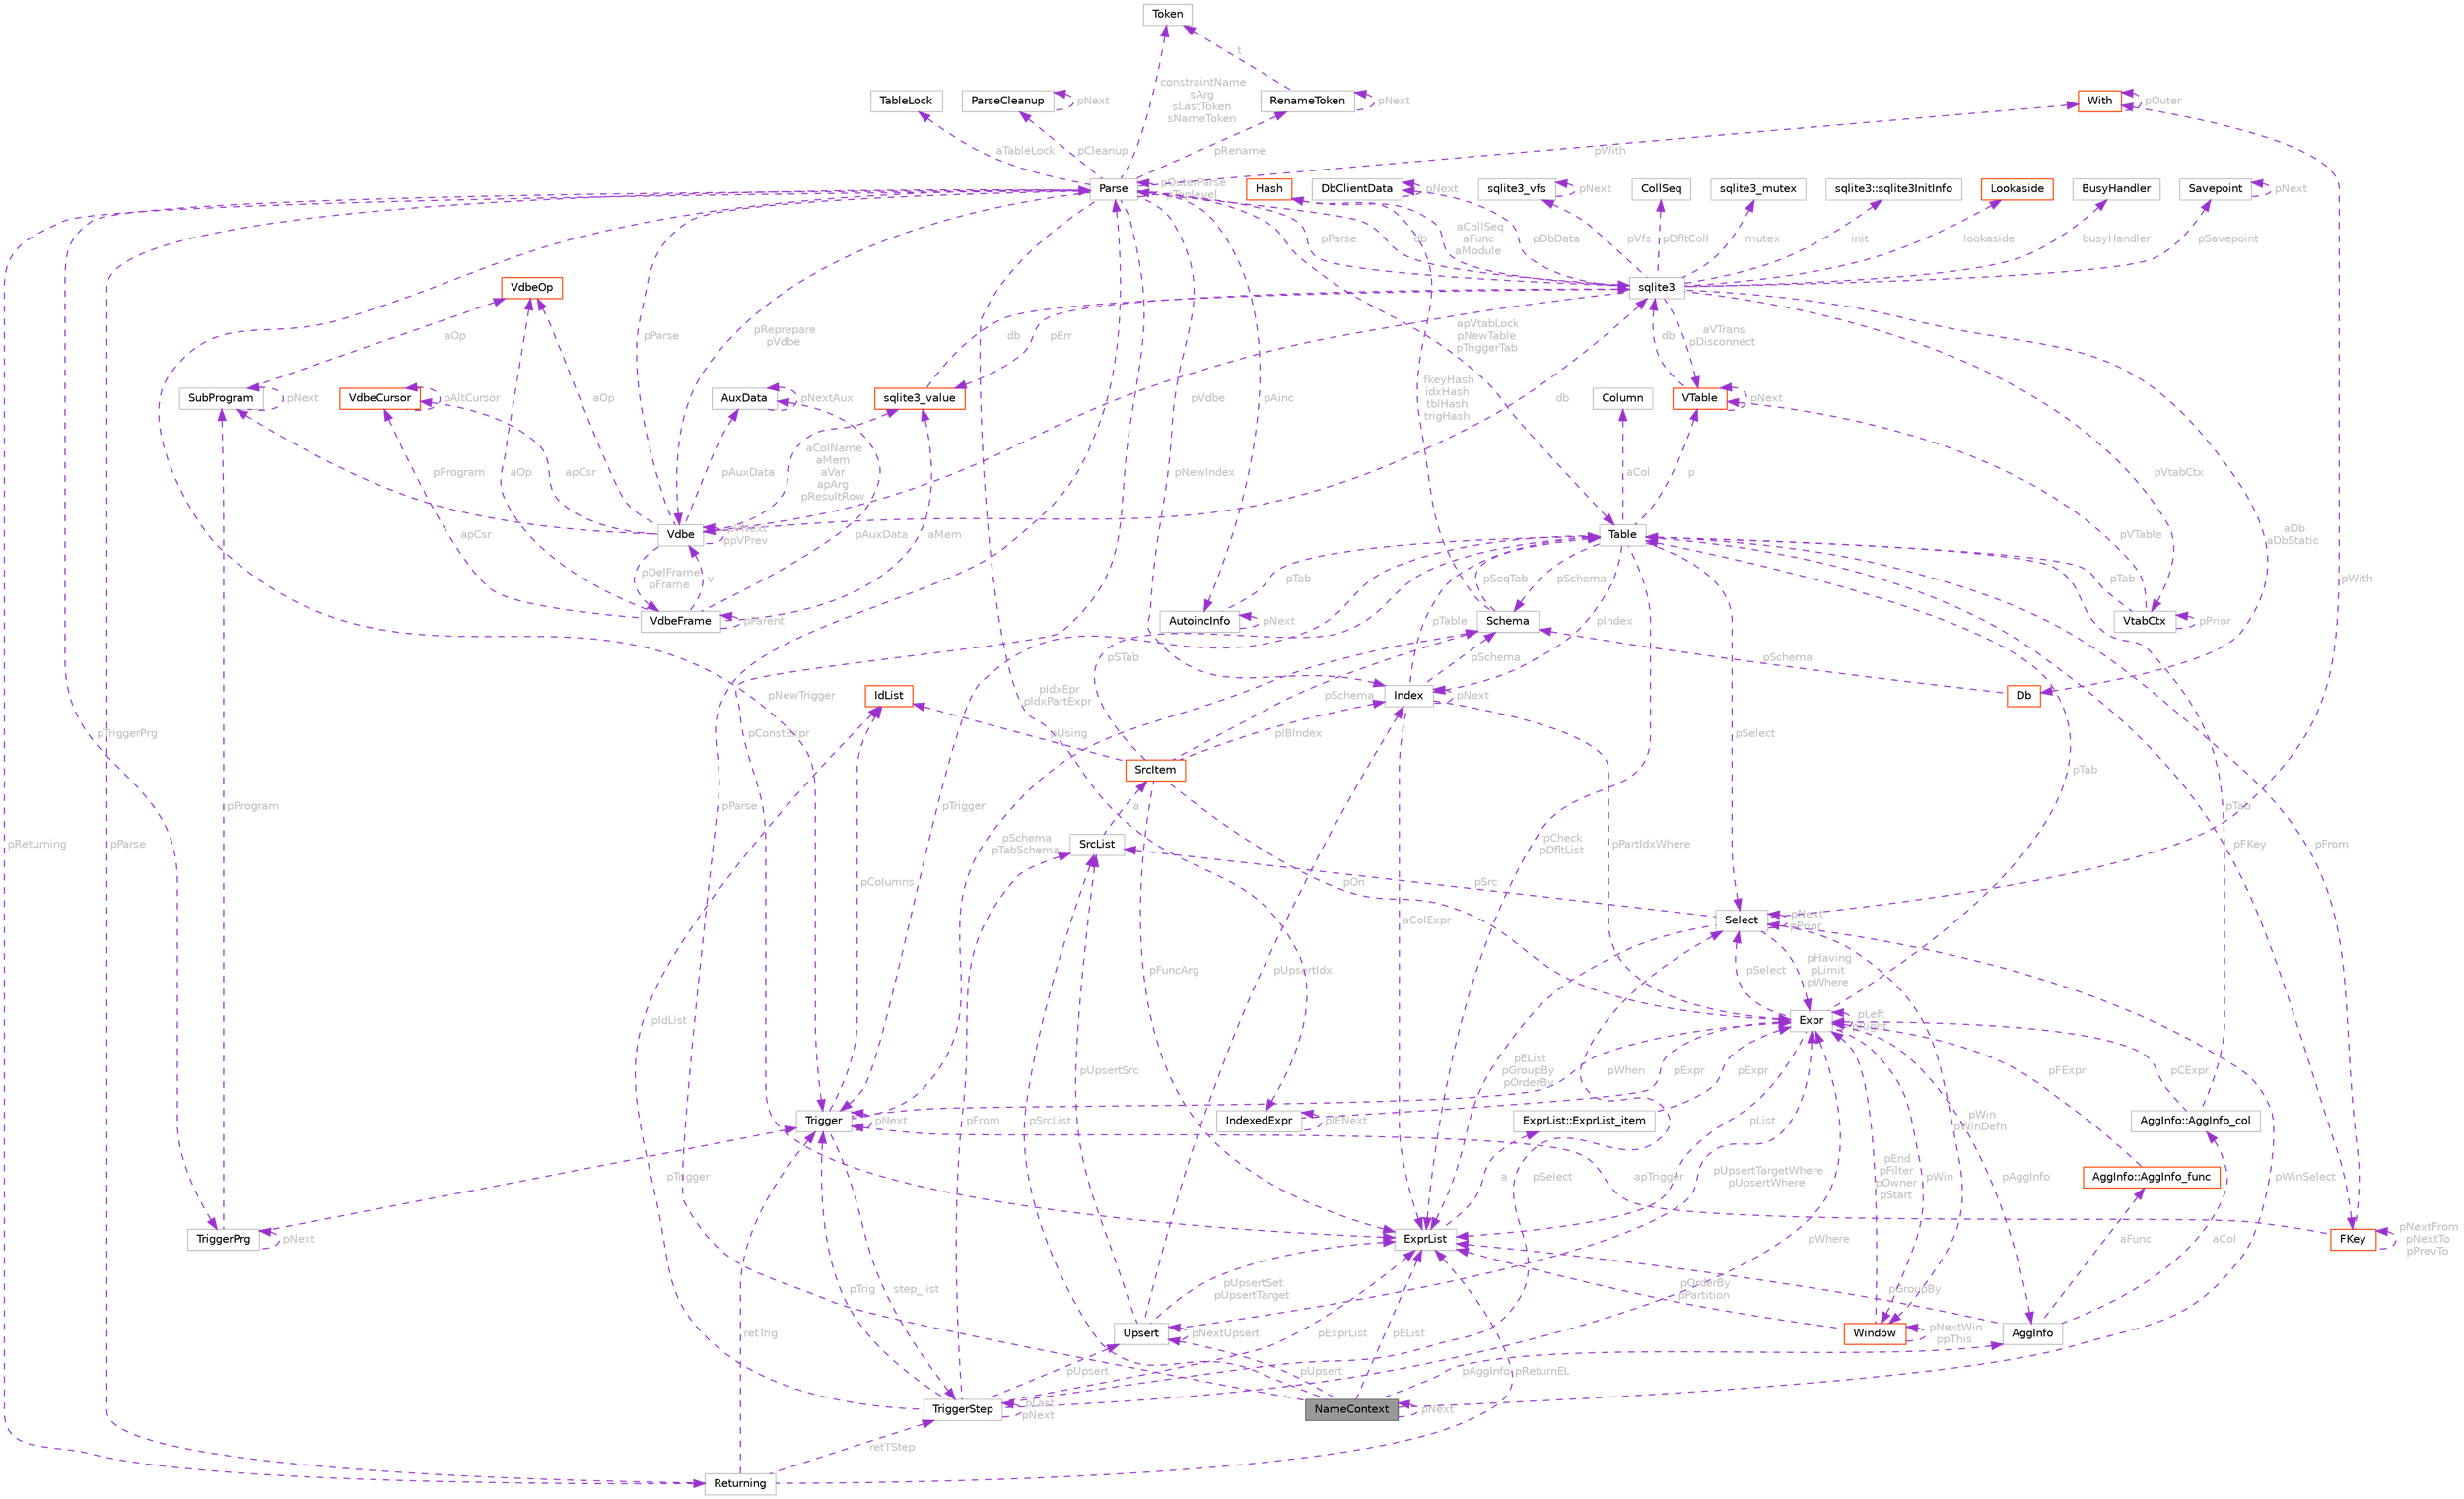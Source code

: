 digraph "NameContext"
{
 // LATEX_PDF_SIZE
  bgcolor="transparent";
  edge [fontname=Helvetica,fontsize=10,labelfontname=Helvetica,labelfontsize=10];
  node [fontname=Helvetica,fontsize=10,shape=box,height=0.2,width=0.4];
  Node1 [id="Node000001",label="NameContext",height=0.2,width=0.4,color="gray40", fillcolor="grey60", style="filled", fontcolor="black",tooltip=" "];
  Node2 -> Node1 [id="edge1_Node000001_Node000002",dir="back",color="darkorchid3",style="dashed",tooltip=" ",label=" pParse",fontcolor="grey" ];
  Node2 [id="Node000002",label="Parse",height=0.2,width=0.4,color="grey75", fillcolor="white", style="filled",URL="$structParse.html",tooltip=" "];
  Node3 -> Node2 [id="edge2_Node000002_Node000003",dir="back",color="darkorchid3",style="dashed",tooltip=" ",label=" db",fontcolor="grey" ];
  Node3 [id="Node000003",label="sqlite3",height=0.2,width=0.4,color="grey75", fillcolor="white", style="filled",URL="$structsqlite3.html",tooltip=" "];
  Node4 -> Node3 [id="edge3_Node000003_Node000004",dir="back",color="darkorchid3",style="dashed",tooltip=" ",label=" pVfs",fontcolor="grey" ];
  Node4 [id="Node000004",label="sqlite3_vfs",height=0.2,width=0.4,color="grey75", fillcolor="white", style="filled",URL="$structsqlite3__vfs.html",tooltip=" "];
  Node4 -> Node4 [id="edge4_Node000004_Node000004",dir="back",color="darkorchid3",style="dashed",tooltip=" ",label=" pNext",fontcolor="grey" ];
  Node5 -> Node3 [id="edge5_Node000003_Node000005",dir="back",color="darkorchid3",style="dashed",tooltip=" ",label=" pVdbe",fontcolor="grey" ];
  Node5 [id="Node000005",label="Vdbe",height=0.2,width=0.4,color="grey75", fillcolor="white", style="filled",URL="$structVdbe.html",tooltip=" "];
  Node3 -> Node5 [id="edge6_Node000005_Node000003",dir="back",color="darkorchid3",style="dashed",tooltip=" ",label=" db",fontcolor="grey" ];
  Node5 -> Node5 [id="edge7_Node000005_Node000005",dir="back",color="darkorchid3",style="dashed",tooltip=" ",label=" pVNext\nppVPrev",fontcolor="grey" ];
  Node2 -> Node5 [id="edge8_Node000005_Node000002",dir="back",color="darkorchid3",style="dashed",tooltip=" ",label=" pParse",fontcolor="grey" ];
  Node6 -> Node5 [id="edge9_Node000005_Node000006",dir="back",color="darkorchid3",style="dashed",tooltip=" ",label=" aColName\naMem\naVar\napArg\npResultRow",fontcolor="grey" ];
  Node6 [id="Node000006",label="sqlite3_value",height=0.2,width=0.4,color="orangered", fillcolor="white", style="filled",URL="$structsqlite3__value.html",tooltip=" "];
  Node3 -> Node6 [id="edge10_Node000006_Node000003",dir="back",color="darkorchid3",style="dashed",tooltip=" ",label=" db",fontcolor="grey" ];
  Node10 -> Node5 [id="edge11_Node000005_Node000010",dir="back",color="darkorchid3",style="dashed",tooltip=" ",label=" apCsr",fontcolor="grey" ];
  Node10 [id="Node000010",label="VdbeCursor",height=0.2,width=0.4,color="orangered", fillcolor="white", style="filled",URL="$structVdbeCursor.html",tooltip=" "];
  Node10 -> Node10 [id="edge12_Node000010_Node000010",dir="back",color="darkorchid3",style="dashed",tooltip=" ",label=" pAltCursor",fontcolor="grey" ];
  Node45 -> Node5 [id="edge13_Node000005_Node000045",dir="back",color="darkorchid3",style="dashed",tooltip=" ",label=" aOp",fontcolor="grey" ];
  Node45 [id="Node000045",label="VdbeOp",height=0.2,width=0.4,color="orangered", fillcolor="white", style="filled",URL="$structVdbeOp.html",tooltip=" "];
  Node80 -> Node5 [id="edge14_Node000005_Node000080",dir="back",color="darkorchid3",style="dashed",tooltip=" ",label=" pDelFrame\npFrame",fontcolor="grey" ];
  Node80 [id="Node000080",label="VdbeFrame",height=0.2,width=0.4,color="grey75", fillcolor="white", style="filled",URL="$structVdbeFrame.html",tooltip=" "];
  Node5 -> Node80 [id="edge15_Node000080_Node000005",dir="back",color="darkorchid3",style="dashed",tooltip=" ",label=" v",fontcolor="grey" ];
  Node80 -> Node80 [id="edge16_Node000080_Node000080",dir="back",color="darkorchid3",style="dashed",tooltip=" ",label=" pParent",fontcolor="grey" ];
  Node45 -> Node80 [id="edge17_Node000080_Node000045",dir="back",color="darkorchid3",style="dashed",tooltip=" ",label=" aOp",fontcolor="grey" ];
  Node6 -> Node80 [id="edge18_Node000080_Node000006",dir="back",color="darkorchid3",style="dashed",tooltip=" ",label=" aMem",fontcolor="grey" ];
  Node10 -> Node80 [id="edge19_Node000080_Node000010",dir="back",color="darkorchid3",style="dashed",tooltip=" ",label=" apCsr",fontcolor="grey" ];
  Node81 -> Node80 [id="edge20_Node000080_Node000081",dir="back",color="darkorchid3",style="dashed",tooltip=" ",label=" pAuxData",fontcolor="grey" ];
  Node81 [id="Node000081",label="AuxData",height=0.2,width=0.4,color="grey75", fillcolor="white", style="filled",URL="$structAuxData.html",tooltip=" "];
  Node81 -> Node81 [id="edge21_Node000081_Node000081",dir="back",color="darkorchid3",style="dashed",tooltip=" ",label=" pNextAux",fontcolor="grey" ];
  Node78 -> Node5 [id="edge22_Node000005_Node000078",dir="back",color="darkorchid3",style="dashed",tooltip=" ",label=" pProgram",fontcolor="grey" ];
  Node78 [id="Node000078",label="SubProgram",height=0.2,width=0.4,color="grey75", fillcolor="white", style="filled",URL="$structSubProgram.html",tooltip=" "];
  Node45 -> Node78 [id="edge23_Node000078_Node000045",dir="back",color="darkorchid3",style="dashed",tooltip=" ",label=" aOp",fontcolor="grey" ];
  Node78 -> Node78 [id="edge24_Node000078_Node000078",dir="back",color="darkorchid3",style="dashed",tooltip=" ",label=" pNext",fontcolor="grey" ];
  Node81 -> Node5 [id="edge25_Node000005_Node000081",dir="back",color="darkorchid3",style="dashed",tooltip=" ",label=" pAuxData",fontcolor="grey" ];
  Node27 -> Node3 [id="edge26_Node000003_Node000027",dir="back",color="darkorchid3",style="dashed",tooltip=" ",label=" pDfltColl",fontcolor="grey" ];
  Node27 [id="Node000027",label="CollSeq",height=0.2,width=0.4,color="grey75", fillcolor="white", style="filled",URL="$structCollSeq.html",tooltip=" "];
  Node29 -> Node3 [id="edge27_Node000003_Node000029",dir="back",color="darkorchid3",style="dashed",tooltip=" ",label=" mutex",fontcolor="grey" ];
  Node29 [id="Node000029",label="sqlite3_mutex",height=0.2,width=0.4,color="grey75", fillcolor="white", style="filled",URL="$structsqlite3__mutex.html",tooltip=" "];
  Node82 -> Node3 [id="edge28_Node000003_Node000082",dir="back",color="darkorchid3",style="dashed",tooltip=" ",label=" aDb\naDbStatic",fontcolor="grey" ];
  Node82 [id="Node000082",label="Db",height=0.2,width=0.4,color="orangered", fillcolor="white", style="filled",URL="$structDb.html",tooltip=" "];
  Node53 -> Node82 [id="edge29_Node000082_Node000053",dir="back",color="darkorchid3",style="dashed",tooltip=" ",label=" pSchema",fontcolor="grey" ];
  Node53 [id="Node000053",label="Schema",height=0.2,width=0.4,color="grey75", fillcolor="white", style="filled",URL="$structSchema.html",tooltip=" "];
  Node54 -> Node53 [id="edge30_Node000053_Node000054",dir="back",color="darkorchid3",style="dashed",tooltip=" ",label=" fkeyHash\nidxHash\ntblHash\ntrigHash",fontcolor="grey" ];
  Node54 [id="Node000054",label="Hash",height=0.2,width=0.4,color="orangered", fillcolor="white", style="filled",URL="$structHash.html",tooltip=" "];
  Node50 -> Node53 [id="edge31_Node000053_Node000050",dir="back",color="darkorchid3",style="dashed",tooltip=" ",label=" pSeqTab",fontcolor="grey" ];
  Node50 [id="Node000050",label="Table",height=0.2,width=0.4,color="grey75", fillcolor="white", style="filled",URL="$structTable.html",tooltip=" "];
  Node51 -> Node50 [id="edge32_Node000050_Node000051",dir="back",color="darkorchid3",style="dashed",tooltip=" ",label=" aCol",fontcolor="grey" ];
  Node51 [id="Node000051",label="Column",height=0.2,width=0.4,color="grey75", fillcolor="white", style="filled",URL="$structColumn.html",tooltip=" "];
  Node52 -> Node50 [id="edge33_Node000050_Node000052",dir="back",color="darkorchid3",style="dashed",tooltip=" ",label=" pIndex",fontcolor="grey" ];
  Node52 [id="Node000052",label="Index",height=0.2,width=0.4,color="grey75", fillcolor="white", style="filled",URL="$structIndex.html",tooltip=" "];
  Node50 -> Node52 [id="edge34_Node000052_Node000050",dir="back",color="darkorchid3",style="dashed",tooltip=" ",label=" pTable",fontcolor="grey" ];
  Node52 -> Node52 [id="edge35_Node000052_Node000052",dir="back",color="darkorchid3",style="dashed",tooltip=" ",label=" pNext",fontcolor="grey" ];
  Node53 -> Node52 [id="edge36_Node000052_Node000053",dir="back",color="darkorchid3",style="dashed",tooltip=" ",label=" pSchema",fontcolor="grey" ];
  Node57 -> Node52 [id="edge37_Node000052_Node000057",dir="back",color="darkorchid3",style="dashed",tooltip=" ",label=" pPartIdxWhere",fontcolor="grey" ];
  Node57 [id="Node000057",label="Expr",height=0.2,width=0.4,color="grey75", fillcolor="white", style="filled",URL="$structExpr.html",tooltip=" "];
  Node57 -> Node57 [id="edge38_Node000057_Node000057",dir="back",color="darkorchid3",style="dashed",tooltip=" ",label=" pLeft\npRight",fontcolor="grey" ];
  Node58 -> Node57 [id="edge39_Node000057_Node000058",dir="back",color="darkorchid3",style="dashed",tooltip=" ",label=" pList",fontcolor="grey" ];
  Node58 [id="Node000058",label="ExprList",height=0.2,width=0.4,color="grey75", fillcolor="white", style="filled",URL="$structExprList.html",tooltip=" "];
  Node59 -> Node58 [id="edge40_Node000058_Node000059",dir="back",color="darkorchid3",style="dashed",tooltip=" ",label=" a",fontcolor="grey" ];
  Node59 [id="Node000059",label="ExprList::ExprList_item",height=0.2,width=0.4,color="grey75", fillcolor="white", style="filled",URL="$structExprList_1_1ExprList__item.html",tooltip=" "];
  Node57 -> Node59 [id="edge41_Node000059_Node000057",dir="back",color="darkorchid3",style="dashed",tooltip=" ",label=" pExpr",fontcolor="grey" ];
  Node60 -> Node57 [id="edge42_Node000057_Node000060",dir="back",color="darkorchid3",style="dashed",tooltip=" ",label=" pSelect",fontcolor="grey" ];
  Node60 [id="Node000060",label="Select",height=0.2,width=0.4,color="grey75", fillcolor="white", style="filled",URL="$structSelect.html",tooltip=" "];
  Node58 -> Node60 [id="edge43_Node000060_Node000058",dir="back",color="darkorchid3",style="dashed",tooltip=" ",label=" pEList\npGroupBy\npOrderBy",fontcolor="grey" ];
  Node61 -> Node60 [id="edge44_Node000060_Node000061",dir="back",color="darkorchid3",style="dashed",tooltip=" ",label=" pSrc",fontcolor="grey" ];
  Node61 [id="Node000061",label="SrcList",height=0.2,width=0.4,color="grey75", fillcolor="white", style="filled",URL="$structSrcList.html",tooltip=" "];
  Node62 -> Node61 [id="edge45_Node000061_Node000062",dir="back",color="darkorchid3",style="dashed",tooltip=" ",label=" a",fontcolor="grey" ];
  Node62 [id="Node000062",label="SrcItem",height=0.2,width=0.4,color="orangered", fillcolor="white", style="filled",URL="$structSrcItem.html",tooltip=" "];
  Node50 -> Node62 [id="edge46_Node000062_Node000050",dir="back",color="darkorchid3",style="dashed",tooltip=" ",label=" pSTab",fontcolor="grey" ];
  Node58 -> Node62 [id="edge47_Node000062_Node000058",dir="back",color="darkorchid3",style="dashed",tooltip=" ",label=" pFuncArg",fontcolor="grey" ];
  Node52 -> Node62 [id="edge48_Node000062_Node000052",dir="back",color="darkorchid3",style="dashed",tooltip=" ",label=" pIBIndex",fontcolor="grey" ];
  Node57 -> Node62 [id="edge49_Node000062_Node000057",dir="back",color="darkorchid3",style="dashed",tooltip=" ",label=" pOn",fontcolor="grey" ];
  Node64 -> Node62 [id="edge50_Node000062_Node000064",dir="back",color="darkorchid3",style="dashed",tooltip=" ",label=" pUsing",fontcolor="grey" ];
  Node64 [id="Node000064",label="IdList",height=0.2,width=0.4,color="orangered", fillcolor="white", style="filled",URL="$structIdList.html",tooltip=" "];
  Node53 -> Node62 [id="edge51_Node000062_Node000053",dir="back",color="darkorchid3",style="dashed",tooltip=" ",label=" pSchema",fontcolor="grey" ];
  Node57 -> Node60 [id="edge52_Node000060_Node000057",dir="back",color="darkorchid3",style="dashed",tooltip=" ",label=" pHaving\npLimit\npWhere",fontcolor="grey" ];
  Node60 -> Node60 [id="edge53_Node000060_Node000060",dir="back",color="darkorchid3",style="dashed",tooltip=" ",label=" pNext\npPrior",fontcolor="grey" ];
  Node67 -> Node60 [id="edge54_Node000060_Node000067",dir="back",color="darkorchid3",style="dashed",tooltip=" ",label=" pWith",fontcolor="grey" ];
  Node67 [id="Node000067",label="With",height=0.2,width=0.4,color="orangered", fillcolor="white", style="filled",URL="$structWith.html",tooltip=" "];
  Node67 -> Node67 [id="edge55_Node000067_Node000067",dir="back",color="darkorchid3",style="dashed",tooltip=" ",label=" pOuter",fontcolor="grey" ];
  Node69 -> Node60 [id="edge56_Node000060_Node000069",dir="back",color="darkorchid3",style="dashed",tooltip=" ",label=" pWin\npWinDefn",fontcolor="grey" ];
  Node69 [id="Node000069",label="Window",height=0.2,width=0.4,color="orangered", fillcolor="white", style="filled",URL="$structWindow.html",tooltip=" "];
  Node58 -> Node69 [id="edge57_Node000069_Node000058",dir="back",color="darkorchid3",style="dashed",tooltip=" ",label=" pOrderBy\npPartition",fontcolor="grey" ];
  Node57 -> Node69 [id="edge58_Node000069_Node000057",dir="back",color="darkorchid3",style="dashed",tooltip=" ",label=" pEnd\npFilter\npOwner\npStart",fontcolor="grey" ];
  Node69 -> Node69 [id="edge59_Node000069_Node000069",dir="back",color="darkorchid3",style="dashed",tooltip=" ",label=" pNextWin\nppThis",fontcolor="grey" ];
  Node70 -> Node57 [id="edge60_Node000057_Node000070",dir="back",color="darkorchid3",style="dashed",tooltip=" ",label=" pAggInfo",fontcolor="grey" ];
  Node70 [id="Node000070",label="AggInfo",height=0.2,width=0.4,color="grey75", fillcolor="white", style="filled",URL="$structAggInfo.html",tooltip=" "];
  Node58 -> Node70 [id="edge61_Node000070_Node000058",dir="back",color="darkorchid3",style="dashed",tooltip=" ",label=" pGroupBy",fontcolor="grey" ];
  Node71 -> Node70 [id="edge62_Node000070_Node000071",dir="back",color="darkorchid3",style="dashed",tooltip=" ",label=" aCol",fontcolor="grey" ];
  Node71 [id="Node000071",label="AggInfo::AggInfo_col",height=0.2,width=0.4,color="grey75", fillcolor="white", style="filled",URL="$structAggInfo_1_1AggInfo__col.html",tooltip=" "];
  Node50 -> Node71 [id="edge63_Node000071_Node000050",dir="back",color="darkorchid3",style="dashed",tooltip=" ",label=" pTab",fontcolor="grey" ];
  Node57 -> Node71 [id="edge64_Node000071_Node000057",dir="back",color="darkorchid3",style="dashed",tooltip=" ",label=" pCExpr",fontcolor="grey" ];
  Node72 -> Node70 [id="edge65_Node000070_Node000072",dir="back",color="darkorchid3",style="dashed",tooltip=" ",label=" aFunc",fontcolor="grey" ];
  Node72 [id="Node000072",label="AggInfo::AggInfo_func",height=0.2,width=0.4,color="orangered", fillcolor="white", style="filled",URL="$structAggInfo_1_1AggInfo__func.html",tooltip=" "];
  Node57 -> Node72 [id="edge66_Node000072_Node000057",dir="back",color="darkorchid3",style="dashed",tooltip=" ",label=" pFExpr",fontcolor="grey" ];
  Node50 -> Node57 [id="edge67_Node000057_Node000050",dir="back",color="darkorchid3",style="dashed",tooltip=" ",label=" pTab",fontcolor="grey" ];
  Node69 -> Node57 [id="edge68_Node000057_Node000069",dir="back",color="darkorchid3",style="dashed",tooltip=" ",label=" pWin",fontcolor="grey" ];
  Node58 -> Node52 [id="edge69_Node000052_Node000058",dir="back",color="darkorchid3",style="dashed",tooltip=" ",label=" aColExpr",fontcolor="grey" ];
  Node58 -> Node50 [id="edge70_Node000050_Node000058",dir="back",color="darkorchid3",style="dashed",tooltip=" ",label=" pCheck\npDfltList",fontcolor="grey" ];
  Node73 -> Node50 [id="edge71_Node000050_Node000073",dir="back",color="darkorchid3",style="dashed",tooltip=" ",label=" pFKey",fontcolor="grey" ];
  Node73 [id="Node000073",label="FKey",height=0.2,width=0.4,color="orangered", fillcolor="white", style="filled",URL="$structFKey.html",tooltip=" "];
  Node50 -> Node73 [id="edge72_Node000073_Node000050",dir="back",color="darkorchid3",style="dashed",tooltip=" ",label=" pFrom",fontcolor="grey" ];
  Node73 -> Node73 [id="edge73_Node000073_Node000073",dir="back",color="darkorchid3",style="dashed",tooltip=" ",label=" pNextFrom\npNextTo\npPrevTo",fontcolor="grey" ];
  Node74 -> Node73 [id="edge74_Node000073_Node000074",dir="back",color="darkorchid3",style="dashed",tooltip=" ",label=" apTrigger",fontcolor="grey" ];
  Node74 [id="Node000074",label="Trigger",height=0.2,width=0.4,color="grey75", fillcolor="white", style="filled",URL="$structTrigger.html",tooltip=" "];
  Node57 -> Node74 [id="edge75_Node000074_Node000057",dir="back",color="darkorchid3",style="dashed",tooltip=" ",label=" pWhen",fontcolor="grey" ];
  Node64 -> Node74 [id="edge76_Node000074_Node000064",dir="back",color="darkorchid3",style="dashed",tooltip=" ",label=" pColumns",fontcolor="grey" ];
  Node53 -> Node74 [id="edge77_Node000074_Node000053",dir="back",color="darkorchid3",style="dashed",tooltip=" ",label=" pSchema\npTabSchema",fontcolor="grey" ];
  Node75 -> Node74 [id="edge78_Node000074_Node000075",dir="back",color="darkorchid3",style="dashed",tooltip=" ",label=" step_list",fontcolor="grey" ];
  Node75 [id="Node000075",label="TriggerStep",height=0.2,width=0.4,color="grey75", fillcolor="white", style="filled",URL="$structTriggerStep.html",tooltip=" "];
  Node74 -> Node75 [id="edge79_Node000075_Node000074",dir="back",color="darkorchid3",style="dashed",tooltip=" ",label=" pTrig",fontcolor="grey" ];
  Node60 -> Node75 [id="edge80_Node000075_Node000060",dir="back",color="darkorchid3",style="dashed",tooltip=" ",label=" pSelect",fontcolor="grey" ];
  Node61 -> Node75 [id="edge81_Node000075_Node000061",dir="back",color="darkorchid3",style="dashed",tooltip=" ",label=" pFrom",fontcolor="grey" ];
  Node57 -> Node75 [id="edge82_Node000075_Node000057",dir="back",color="darkorchid3",style="dashed",tooltip=" ",label=" pWhere",fontcolor="grey" ];
  Node58 -> Node75 [id="edge83_Node000075_Node000058",dir="back",color="darkorchid3",style="dashed",tooltip=" ",label=" pExprList",fontcolor="grey" ];
  Node64 -> Node75 [id="edge84_Node000075_Node000064",dir="back",color="darkorchid3",style="dashed",tooltip=" ",label=" pIdList",fontcolor="grey" ];
  Node76 -> Node75 [id="edge85_Node000075_Node000076",dir="back",color="darkorchid3",style="dashed",tooltip=" ",label=" pUpsert",fontcolor="grey" ];
  Node76 [id="Node000076",label="Upsert",height=0.2,width=0.4,color="grey75", fillcolor="white", style="filled",URL="$structUpsert.html",tooltip=" "];
  Node58 -> Node76 [id="edge86_Node000076_Node000058",dir="back",color="darkorchid3",style="dashed",tooltip=" ",label=" pUpsertSet\npUpsertTarget",fontcolor="grey" ];
  Node57 -> Node76 [id="edge87_Node000076_Node000057",dir="back",color="darkorchid3",style="dashed",tooltip=" ",label=" pUpsertTargetWhere\npUpsertWhere",fontcolor="grey" ];
  Node76 -> Node76 [id="edge88_Node000076_Node000076",dir="back",color="darkorchid3",style="dashed",tooltip=" ",label=" pNextUpsert",fontcolor="grey" ];
  Node52 -> Node76 [id="edge89_Node000076_Node000052",dir="back",color="darkorchid3",style="dashed",tooltip=" ",label=" pUpsertIdx",fontcolor="grey" ];
  Node61 -> Node76 [id="edge90_Node000076_Node000061",dir="back",color="darkorchid3",style="dashed",tooltip=" ",label=" pUpsertSrc",fontcolor="grey" ];
  Node75 -> Node75 [id="edge91_Node000075_Node000075",dir="back",color="darkorchid3",style="dashed",tooltip=" ",label=" pLast\npNext",fontcolor="grey" ];
  Node74 -> Node74 [id="edge92_Node000074_Node000074",dir="back",color="darkorchid3",style="dashed",tooltip=" ",label=" pNext",fontcolor="grey" ];
  Node60 -> Node50 [id="edge93_Node000050_Node000060",dir="back",color="darkorchid3",style="dashed",tooltip=" ",label=" pSelect",fontcolor="grey" ];
  Node48 -> Node50 [id="edge94_Node000050_Node000048",dir="back",color="darkorchid3",style="dashed",tooltip=" ",label=" p",fontcolor="grey" ];
  Node48 [id="Node000048",label="VTable",height=0.2,width=0.4,color="orangered", fillcolor="white", style="filled",URL="$structVTable.html",tooltip=" "];
  Node3 -> Node48 [id="edge95_Node000048_Node000003",dir="back",color="darkorchid3",style="dashed",tooltip=" ",label=" db",fontcolor="grey" ];
  Node48 -> Node48 [id="edge96_Node000048_Node000048",dir="back",color="darkorchid3",style="dashed",tooltip=" ",label=" pNext",fontcolor="grey" ];
  Node74 -> Node50 [id="edge97_Node000050_Node000074",dir="back",color="darkorchid3",style="dashed",tooltip=" ",label=" pTrigger",fontcolor="grey" ];
  Node53 -> Node50 [id="edge98_Node000050_Node000053",dir="back",color="darkorchid3",style="dashed",tooltip=" ",label=" pSchema",fontcolor="grey" ];
  Node83 -> Node3 [id="edge99_Node000003_Node000083",dir="back",color="darkorchid3",style="dashed",tooltip=" ",label=" init",fontcolor="grey" ];
  Node83 [id="Node000083",label="sqlite3::sqlite3InitInfo",height=0.2,width=0.4,color="grey75", fillcolor="white", style="filled",URL="$structsqlite3_1_1sqlite3InitInfo.html",tooltip=" "];
  Node2 -> Node3 [id="edge100_Node000003_Node000002",dir="back",color="darkorchid3",style="dashed",tooltip=" ",label=" pParse",fontcolor="grey" ];
  Node6 -> Node3 [id="edge101_Node000003_Node000006",dir="back",color="darkorchid3",style="dashed",tooltip=" ",label=" pErr",fontcolor="grey" ];
  Node84 -> Node3 [id="edge102_Node000003_Node000084",dir="back",color="darkorchid3",style="dashed",tooltip=" ",label=" lookaside",fontcolor="grey" ];
  Node84 [id="Node000084",label="Lookaside",height=0.2,width=0.4,color="orangered", fillcolor="white", style="filled",URL="$structLookaside.html",tooltip=" "];
  Node54 -> Node3 [id="edge103_Node000003_Node000054",dir="back",color="darkorchid3",style="dashed",tooltip=" ",label=" aCollSeq\naFunc\naModule",fontcolor="grey" ];
  Node86 -> Node3 [id="edge104_Node000003_Node000086",dir="back",color="darkorchid3",style="dashed",tooltip=" ",label=" pVtabCtx",fontcolor="grey" ];
  Node86 [id="Node000086",label="VtabCtx",height=0.2,width=0.4,color="grey75", fillcolor="white", style="filled",URL="$structVtabCtx.html",tooltip=" "];
  Node48 -> Node86 [id="edge105_Node000086_Node000048",dir="back",color="darkorchid3",style="dashed",tooltip=" ",label=" pVTable",fontcolor="grey" ];
  Node50 -> Node86 [id="edge106_Node000086_Node000050",dir="back",color="darkorchid3",style="dashed",tooltip=" ",label=" pTab",fontcolor="grey" ];
  Node86 -> Node86 [id="edge107_Node000086_Node000086",dir="back",color="darkorchid3",style="dashed",tooltip=" ",label=" pPrior",fontcolor="grey" ];
  Node48 -> Node3 [id="edge108_Node000003_Node000048",dir="back",color="darkorchid3",style="dashed",tooltip=" ",label=" aVTrans\npDisconnect",fontcolor="grey" ];
  Node87 -> Node3 [id="edge109_Node000003_Node000087",dir="back",color="darkorchid3",style="dashed",tooltip=" ",label=" busyHandler",fontcolor="grey" ];
  Node87 [id="Node000087",label="BusyHandler",height=0.2,width=0.4,color="grey75", fillcolor="white", style="filled",URL="$structBusyHandler.html",tooltip=" "];
  Node88 -> Node3 [id="edge110_Node000003_Node000088",dir="back",color="darkorchid3",style="dashed",tooltip=" ",label=" pSavepoint",fontcolor="grey" ];
  Node88 [id="Node000088",label="Savepoint",height=0.2,width=0.4,color="grey75", fillcolor="white", style="filled",URL="$structSavepoint.html",tooltip=" "];
  Node88 -> Node88 [id="edge111_Node000088_Node000088",dir="back",color="darkorchid3",style="dashed",tooltip=" ",label=" pNext",fontcolor="grey" ];
  Node89 -> Node3 [id="edge112_Node000003_Node000089",dir="back",color="darkorchid3",style="dashed",tooltip=" ",label=" pDbData",fontcolor="grey" ];
  Node89 [id="Node000089",label="DbClientData",height=0.2,width=0.4,color="grey75", fillcolor="white", style="filled",URL="$structDbClientData.html",tooltip=" "];
  Node89 -> Node89 [id="edge113_Node000089_Node000089",dir="back",color="darkorchid3",style="dashed",tooltip=" ",label=" pNext",fontcolor="grey" ];
  Node5 -> Node2 [id="edge114_Node000002_Node000005",dir="back",color="darkorchid3",style="dashed",tooltip=" ",label=" pReprepare\npVdbe",fontcolor="grey" ];
  Node58 -> Node2 [id="edge115_Node000002_Node000058",dir="back",color="darkorchid3",style="dashed",tooltip=" ",label=" pConstExpr",fontcolor="grey" ];
  Node90 -> Node2 [id="edge116_Node000002_Node000090",dir="back",color="darkorchid3",style="dashed",tooltip=" ",label=" pIdxEpr\npIdxPartExpr",fontcolor="grey" ];
  Node90 [id="Node000090",label="IndexedExpr",height=0.2,width=0.4,color="grey75", fillcolor="white", style="filled",URL="$structIndexedExpr.html",tooltip=" "];
  Node57 -> Node90 [id="edge117_Node000090_Node000057",dir="back",color="darkorchid3",style="dashed",tooltip=" ",label=" pExpr",fontcolor="grey" ];
  Node90 -> Node90 [id="edge118_Node000090_Node000090",dir="back",color="darkorchid3",style="dashed",tooltip=" ",label=" pIENext",fontcolor="grey" ];
  Node91 -> Node2 [id="edge119_Node000002_Node000091",dir="back",color="darkorchid3",style="dashed",tooltip=" ",label=" aTableLock",fontcolor="grey" ];
  Node91 [id="Node000091",label="TableLock",height=0.2,width=0.4,color="grey75", fillcolor="white", style="filled",URL="$structTableLock.html",tooltip=" "];
  Node92 -> Node2 [id="edge120_Node000002_Node000092",dir="back",color="darkorchid3",style="dashed",tooltip=" ",label=" pAinc",fontcolor="grey" ];
  Node92 [id="Node000092",label="AutoincInfo",height=0.2,width=0.4,color="grey75", fillcolor="white", style="filled",URL="$structAutoincInfo.html",tooltip=" "];
  Node92 -> Node92 [id="edge121_Node000092_Node000092",dir="back",color="darkorchid3",style="dashed",tooltip=" ",label=" pNext",fontcolor="grey" ];
  Node50 -> Node92 [id="edge122_Node000092_Node000050",dir="back",color="darkorchid3",style="dashed",tooltip=" ",label=" pTab",fontcolor="grey" ];
  Node2 -> Node2 [id="edge123_Node000002_Node000002",dir="back",color="darkorchid3",style="dashed",tooltip=" ",label=" pOuterParse\npToplevel",fontcolor="grey" ];
  Node50 -> Node2 [id="edge124_Node000002_Node000050",dir="back",color="darkorchid3",style="dashed",tooltip=" ",label=" apVtabLock\npNewTable\npTriggerTab",fontcolor="grey" ];
  Node93 -> Node2 [id="edge125_Node000002_Node000093",dir="back",color="darkorchid3",style="dashed",tooltip=" ",label=" pTriggerPrg",fontcolor="grey" ];
  Node93 [id="Node000093",label="TriggerPrg",height=0.2,width=0.4,color="grey75", fillcolor="white", style="filled",URL="$structTriggerPrg.html",tooltip=" "];
  Node74 -> Node93 [id="edge126_Node000093_Node000074",dir="back",color="darkorchid3",style="dashed",tooltip=" ",label=" pTrigger",fontcolor="grey" ];
  Node93 -> Node93 [id="edge127_Node000093_Node000093",dir="back",color="darkorchid3",style="dashed",tooltip=" ",label=" pNext",fontcolor="grey" ];
  Node78 -> Node93 [id="edge128_Node000093_Node000078",dir="back",color="darkorchid3",style="dashed",tooltip=" ",label=" pProgram",fontcolor="grey" ];
  Node94 -> Node2 [id="edge129_Node000002_Node000094",dir="back",color="darkorchid3",style="dashed",tooltip=" ",label=" pCleanup",fontcolor="grey" ];
  Node94 [id="Node000094",label="ParseCleanup",height=0.2,width=0.4,color="grey75", fillcolor="white", style="filled",URL="$structParseCleanup.html",tooltip=" "];
  Node94 -> Node94 [id="edge130_Node000094_Node000094",dir="back",color="darkorchid3",style="dashed",tooltip=" ",label=" pNext",fontcolor="grey" ];
  Node95 -> Node2 [id="edge131_Node000002_Node000095",dir="back",color="darkorchid3",style="dashed",tooltip=" ",label=" constraintName\nsArg\nsLastToken\nsNameToken",fontcolor="grey" ];
  Node95 [id="Node000095",label="Token",height=0.2,width=0.4,color="grey75", fillcolor="white", style="filled",URL="$structToken.html",tooltip=" "];
  Node96 -> Node2 [id="edge132_Node000002_Node000096",dir="back",color="darkorchid3",style="dashed",tooltip=" ",label=" pReturning",fontcolor="grey" ];
  Node96 [id="Node000096",label="Returning",height=0.2,width=0.4,color="grey75", fillcolor="white", style="filled",URL="$structReturning.html",tooltip=" "];
  Node2 -> Node96 [id="edge133_Node000096_Node000002",dir="back",color="darkorchid3",style="dashed",tooltip=" ",label=" pParse",fontcolor="grey" ];
  Node58 -> Node96 [id="edge134_Node000096_Node000058",dir="back",color="darkorchid3",style="dashed",tooltip=" ",label=" pReturnEL",fontcolor="grey" ];
  Node74 -> Node96 [id="edge135_Node000096_Node000074",dir="back",color="darkorchid3",style="dashed",tooltip=" ",label=" retTrig",fontcolor="grey" ];
  Node75 -> Node96 [id="edge136_Node000096_Node000075",dir="back",color="darkorchid3",style="dashed",tooltip=" ",label=" retTStep",fontcolor="grey" ];
  Node52 -> Node2 [id="edge137_Node000002_Node000052",dir="back",color="darkorchid3",style="dashed",tooltip=" ",label=" pNewIndex",fontcolor="grey" ];
  Node74 -> Node2 [id="edge138_Node000002_Node000074",dir="back",color="darkorchid3",style="dashed",tooltip=" ",label=" pNewTrigger",fontcolor="grey" ];
  Node67 -> Node2 [id="edge139_Node000002_Node000067",dir="back",color="darkorchid3",style="dashed",tooltip=" ",label=" pWith",fontcolor="grey" ];
  Node97 -> Node2 [id="edge140_Node000002_Node000097",dir="back",color="darkorchid3",style="dashed",tooltip=" ",label=" pRename",fontcolor="grey" ];
  Node97 [id="Node000097",label="RenameToken",height=0.2,width=0.4,color="grey75", fillcolor="white", style="filled",URL="$structRenameToken.html",tooltip=" "];
  Node95 -> Node97 [id="edge141_Node000097_Node000095",dir="back",color="darkorchid3",style="dashed",tooltip=" ",label=" t",fontcolor="grey" ];
  Node97 -> Node97 [id="edge142_Node000097_Node000097",dir="back",color="darkorchid3",style="dashed",tooltip=" ",label=" pNext",fontcolor="grey" ];
  Node61 -> Node1 [id="edge143_Node000001_Node000061",dir="back",color="darkorchid3",style="dashed",tooltip=" ",label=" pSrcList",fontcolor="grey" ];
  Node58 -> Node1 [id="edge144_Node000001_Node000058",dir="back",color="darkorchid3",style="dashed",tooltip=" ",label=" pEList",fontcolor="grey" ];
  Node70 -> Node1 [id="edge145_Node000001_Node000070",dir="back",color="darkorchid3",style="dashed",tooltip=" ",label=" pAggInfo",fontcolor="grey" ];
  Node76 -> Node1 [id="edge146_Node000001_Node000076",dir="back",color="darkorchid3",style="dashed",tooltip=" ",label=" pUpsert",fontcolor="grey" ];
  Node1 -> Node1 [id="edge147_Node000001_Node000001",dir="back",color="darkorchid3",style="dashed",tooltip=" ",label=" pNext",fontcolor="grey" ];
  Node60 -> Node1 [id="edge148_Node000001_Node000060",dir="back",color="darkorchid3",style="dashed",tooltip=" ",label=" pWinSelect",fontcolor="grey" ];
}
